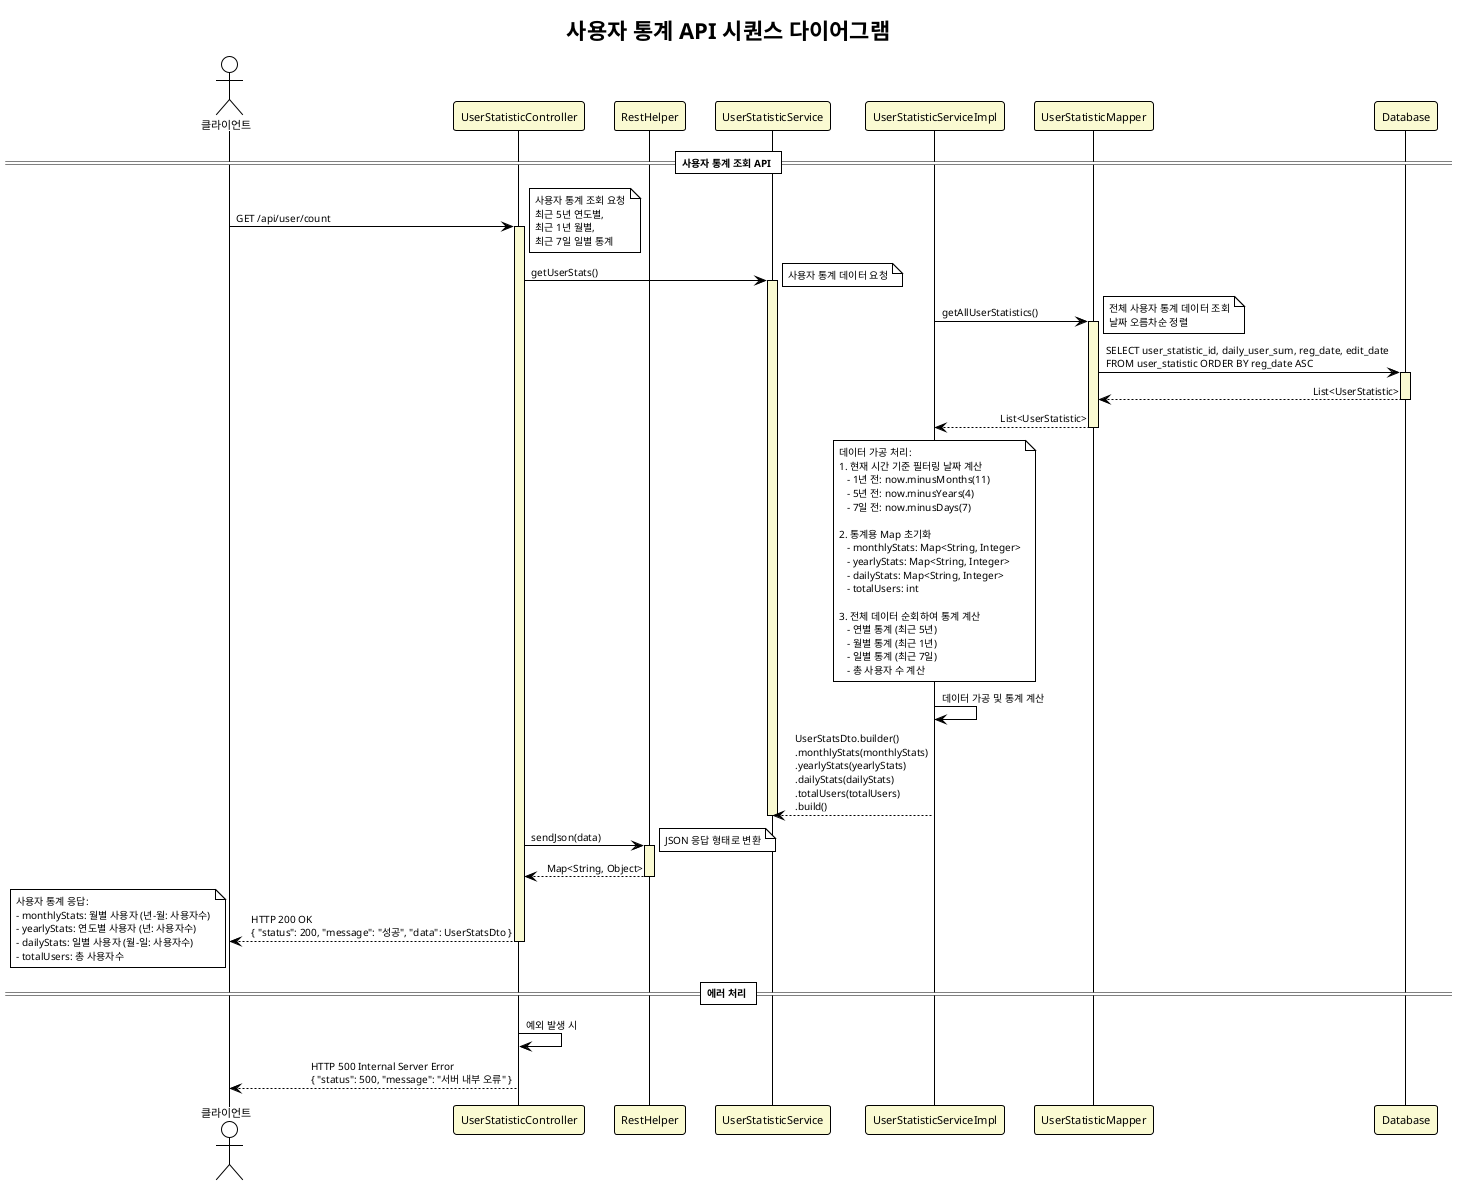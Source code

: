 @startuml UserStatisticController
!define DPI 300
!theme plain
skinparam defaultFontName "맑은 고딕"
skinparam defaultFontSize 10
skinparam sequence {
    ArrowColor Black
    ActorBorderColor Black
    LifeLineBorderColor Black
    LifeLineBackgroundColor LightGoldenRodYellow
    ParticipantBorderColor Black
    ParticipantBackgroundColor LightGoldenRodYellow
    ParticipantFontName "맑은 고딕"
    ParticipantFontSize 11
    ActorFontName "맑은 고딕"
    ActorFontSize 11
    MessageAlign direction
    NoteFontName "맑은 고딕"
    NoteFontSize 10
}

title 사용자 통계 API 시퀀스 다이어그램

actor Client as "클라이언트"
participant UserStatisticController as "UserStatisticController"
participant RestHelper as "RestHelper"
participant UserStatisticService as "UserStatisticService"
participant UserStatisticServiceImpl as "UserStatisticServiceImpl"
participant UserStatisticMapper as "UserStatisticMapper"
participant Database as "Database"


== 사용자 통계 조회 API ==

Client -> UserStatisticController: GET /api/user/count
note right
  사용자 통계 조회 요청
  최근 5년 연도별, 
  최근 1년 월별,
  최근 7일 일별 통계
end note

activate UserStatisticController

UserStatisticController -> UserStatisticService: getUserStats()
note right
  사용자 통계 데이터 요청
end note

activate UserStatisticService

UserStatisticServiceImpl -> UserStatisticMapper: getAllUserStatistics()
note right
  전체 사용자 통계 데이터 조회
  날짜 오름차순 정렬
end note

activate UserStatisticMapper

UserStatisticMapper -> Database: SELECT user_statistic_id, daily_user_sum, reg_date, edit_date\nFROM user_statistic ORDER BY reg_date ASC
activate Database
Database --> UserStatisticMapper: List<UserStatistic>
deactivate Database

UserStatisticMapper --> UserStatisticServiceImpl: List<UserStatistic>
deactivate UserStatisticMapper

note over UserStatisticServiceImpl
  데이터 가공 처리:
  1. 현재 시간 기준 필터링 날짜 계산
     - 1년 전: now.minusMonths(11)
     - 5년 전: now.minusYears(4)
     - 7일 전: now.minusDays(7)
  
  2. 통계용 Map 초기화
     - monthlyStats: Map<String, Integer>
     - yearlyStats: Map<String, Integer>
     - dailyStats: Map<String, Integer>
     - totalUsers: int
  
  3. 전체 데이터 순회하여 통계 계산
     - 연별 통계 (최근 5년)
     - 월별 통계 (최근 1년)
     - 일별 통계 (최근 7일)
     - 총 사용자 수 계산
end note

UserStatisticServiceImpl -> UserStatisticServiceImpl: 데이터 가공 및 통계 계산

UserStatisticServiceImpl --> UserStatisticService: UserStatsDto.builder()\n.monthlyStats(monthlyStats)\n.yearlyStats(yearlyStats)\n.dailyStats(dailyStats)\n.totalUsers(totalUsers)\n.build()
deactivate UserStatisticService

UserStatisticController -> RestHelper: sendJson(data)
note right
  JSON 응답 형태로 변환
end note

activate RestHelper
RestHelper --> UserStatisticController: Map<String, Object>
deactivate RestHelper

UserStatisticController --> Client: HTTP 200 OK\n{ "status": 200, "message": "성공", "data": UserStatsDto }
note left
  사용자 통계 응답:
  - monthlyStats: 월별 사용자 (년-월: 사용자수)
  - yearlyStats: 연도별 사용자 (년: 사용자수)
  - dailyStats: 일별 사용자 (월-일: 사용자수)
  - totalUsers: 총 사용자수
end note

deactivate UserStatisticController

== 에러 처리 ==

UserStatisticController -> UserStatisticController: 예외 발생 시
UserStatisticController --> Client: HTTP 500 Internal Server Error\n{ "status": 500, "message": "서버 내부 오류" }

@enduml
